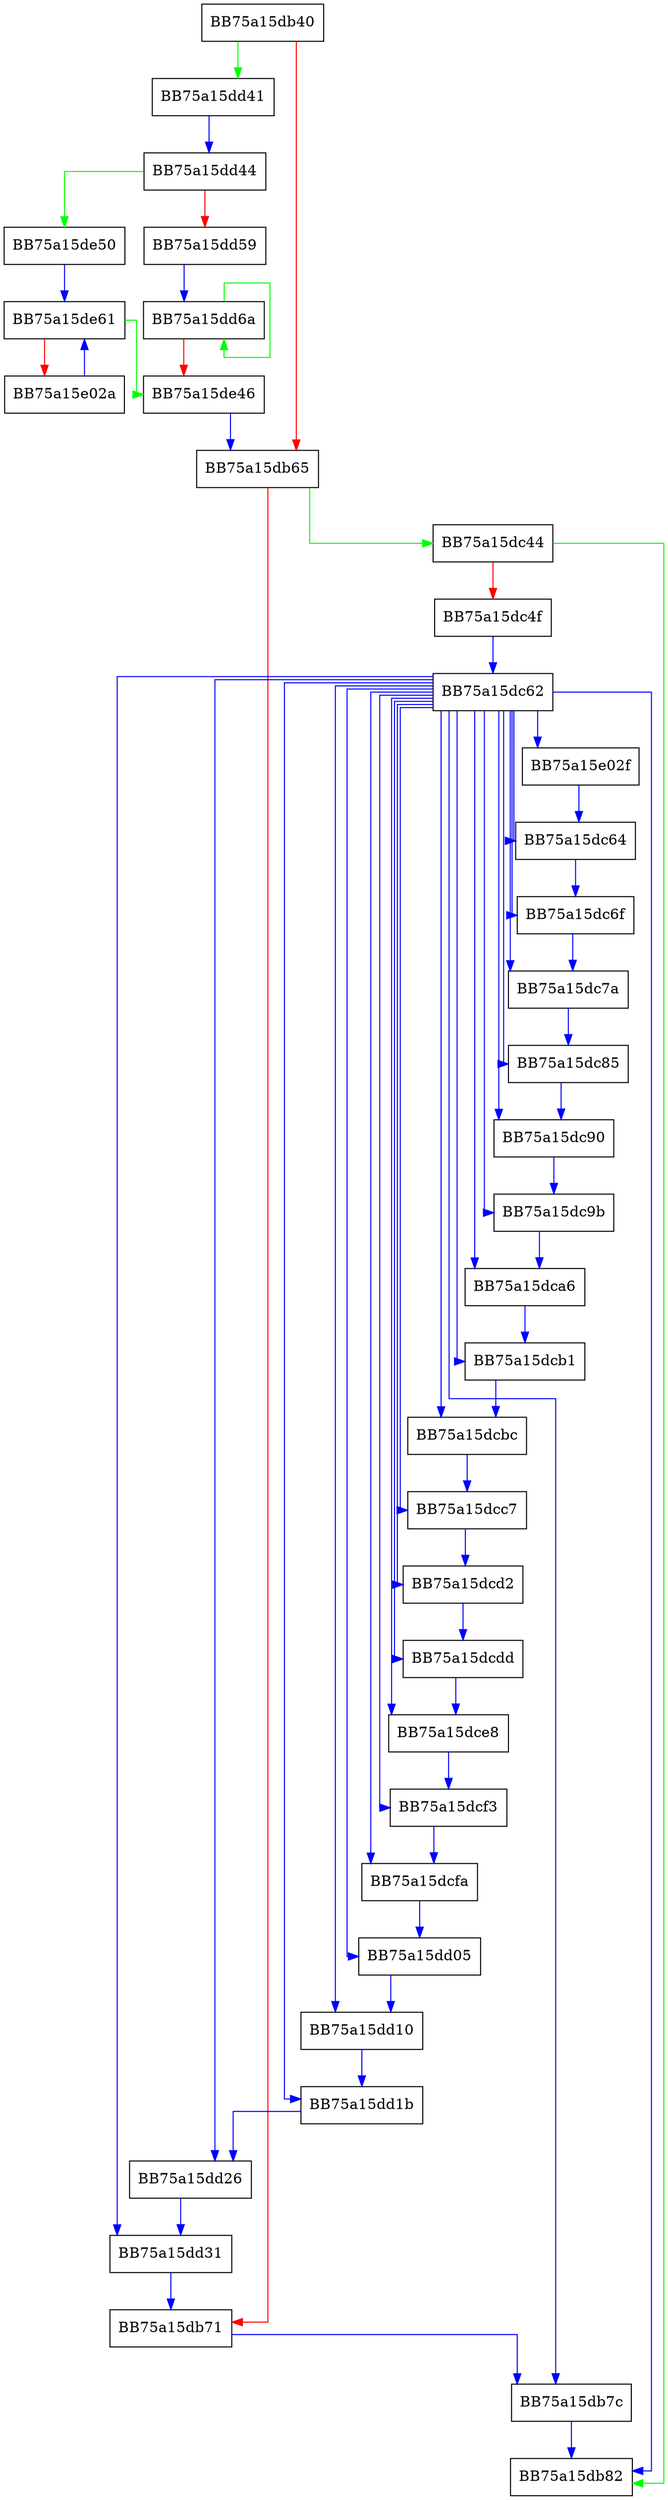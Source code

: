 digraph hash64 {
  node [shape="box"];
  graph [splines=ortho];
  BB75a15db40 -> BB75a15dd41 [color="green"];
  BB75a15db40 -> BB75a15db65 [color="red"];
  BB75a15db65 -> BB75a15dc44 [color="green"];
  BB75a15db65 -> BB75a15db71 [color="red"];
  BB75a15db71 -> BB75a15db7c [color="blue"];
  BB75a15db7c -> BB75a15db82 [color="blue"];
  BB75a15dc44 -> BB75a15db82 [color="green"];
  BB75a15dc44 -> BB75a15dc4f [color="red"];
  BB75a15dc4f -> BB75a15dc62 [color="blue"];
  BB75a15dc62 -> BB75a15db7c [color="blue"];
  BB75a15dc62 -> BB75a15db82 [color="blue"];
  BB75a15dc62 -> BB75a15dd31 [color="blue"];
  BB75a15dc62 -> BB75a15dd26 [color="blue"];
  BB75a15dc62 -> BB75a15dd1b [color="blue"];
  BB75a15dc62 -> BB75a15dd10 [color="blue"];
  BB75a15dc62 -> BB75a15dd05 [color="blue"];
  BB75a15dc62 -> BB75a15dcfa [color="blue"];
  BB75a15dc62 -> BB75a15dcf3 [color="blue"];
  BB75a15dc62 -> BB75a15dce8 [color="blue"];
  BB75a15dc62 -> BB75a15dcdd [color="blue"];
  BB75a15dc62 -> BB75a15dcd2 [color="blue"];
  BB75a15dc62 -> BB75a15dcc7 [color="blue"];
  BB75a15dc62 -> BB75a15dcbc [color="blue"];
  BB75a15dc62 -> BB75a15dcb1 [color="blue"];
  BB75a15dc62 -> BB75a15dca6 [color="blue"];
  BB75a15dc62 -> BB75a15dc9b [color="blue"];
  BB75a15dc62 -> BB75a15dc90 [color="blue"];
  BB75a15dc62 -> BB75a15dc85 [color="blue"];
  BB75a15dc62 -> BB75a15dc7a [color="blue"];
  BB75a15dc62 -> BB75a15dc6f [color="blue"];
  BB75a15dc62 -> BB75a15dc64 [color="blue"];
  BB75a15dc62 -> BB75a15e02f [color="blue"];
  BB75a15dc64 -> BB75a15dc6f [color="blue"];
  BB75a15dc6f -> BB75a15dc7a [color="blue"];
  BB75a15dc7a -> BB75a15dc85 [color="blue"];
  BB75a15dc85 -> BB75a15dc90 [color="blue"];
  BB75a15dc90 -> BB75a15dc9b [color="blue"];
  BB75a15dc9b -> BB75a15dca6 [color="blue"];
  BB75a15dca6 -> BB75a15dcb1 [color="blue"];
  BB75a15dcb1 -> BB75a15dcbc [color="blue"];
  BB75a15dcbc -> BB75a15dcc7 [color="blue"];
  BB75a15dcc7 -> BB75a15dcd2 [color="blue"];
  BB75a15dcd2 -> BB75a15dcdd [color="blue"];
  BB75a15dcdd -> BB75a15dce8 [color="blue"];
  BB75a15dce8 -> BB75a15dcf3 [color="blue"];
  BB75a15dcf3 -> BB75a15dcfa [color="blue"];
  BB75a15dcfa -> BB75a15dd05 [color="blue"];
  BB75a15dd05 -> BB75a15dd10 [color="blue"];
  BB75a15dd10 -> BB75a15dd1b [color="blue"];
  BB75a15dd1b -> BB75a15dd26 [color="blue"];
  BB75a15dd26 -> BB75a15dd31 [color="blue"];
  BB75a15dd31 -> BB75a15db71 [color="blue"];
  BB75a15dd41 -> BB75a15dd44 [color="blue"];
  BB75a15dd44 -> BB75a15de50 [color="green"];
  BB75a15dd44 -> BB75a15dd59 [color="red"];
  BB75a15dd59 -> BB75a15dd6a [color="blue"];
  BB75a15dd6a -> BB75a15dd6a [color="green"];
  BB75a15dd6a -> BB75a15de46 [color="red"];
  BB75a15de46 -> BB75a15db65 [color="blue"];
  BB75a15de50 -> BB75a15de61 [color="blue"];
  BB75a15de61 -> BB75a15de46 [color="green"];
  BB75a15de61 -> BB75a15e02a [color="red"];
  BB75a15e02a -> BB75a15de61 [color="blue"];
  BB75a15e02f -> BB75a15dc64 [color="blue"];
}